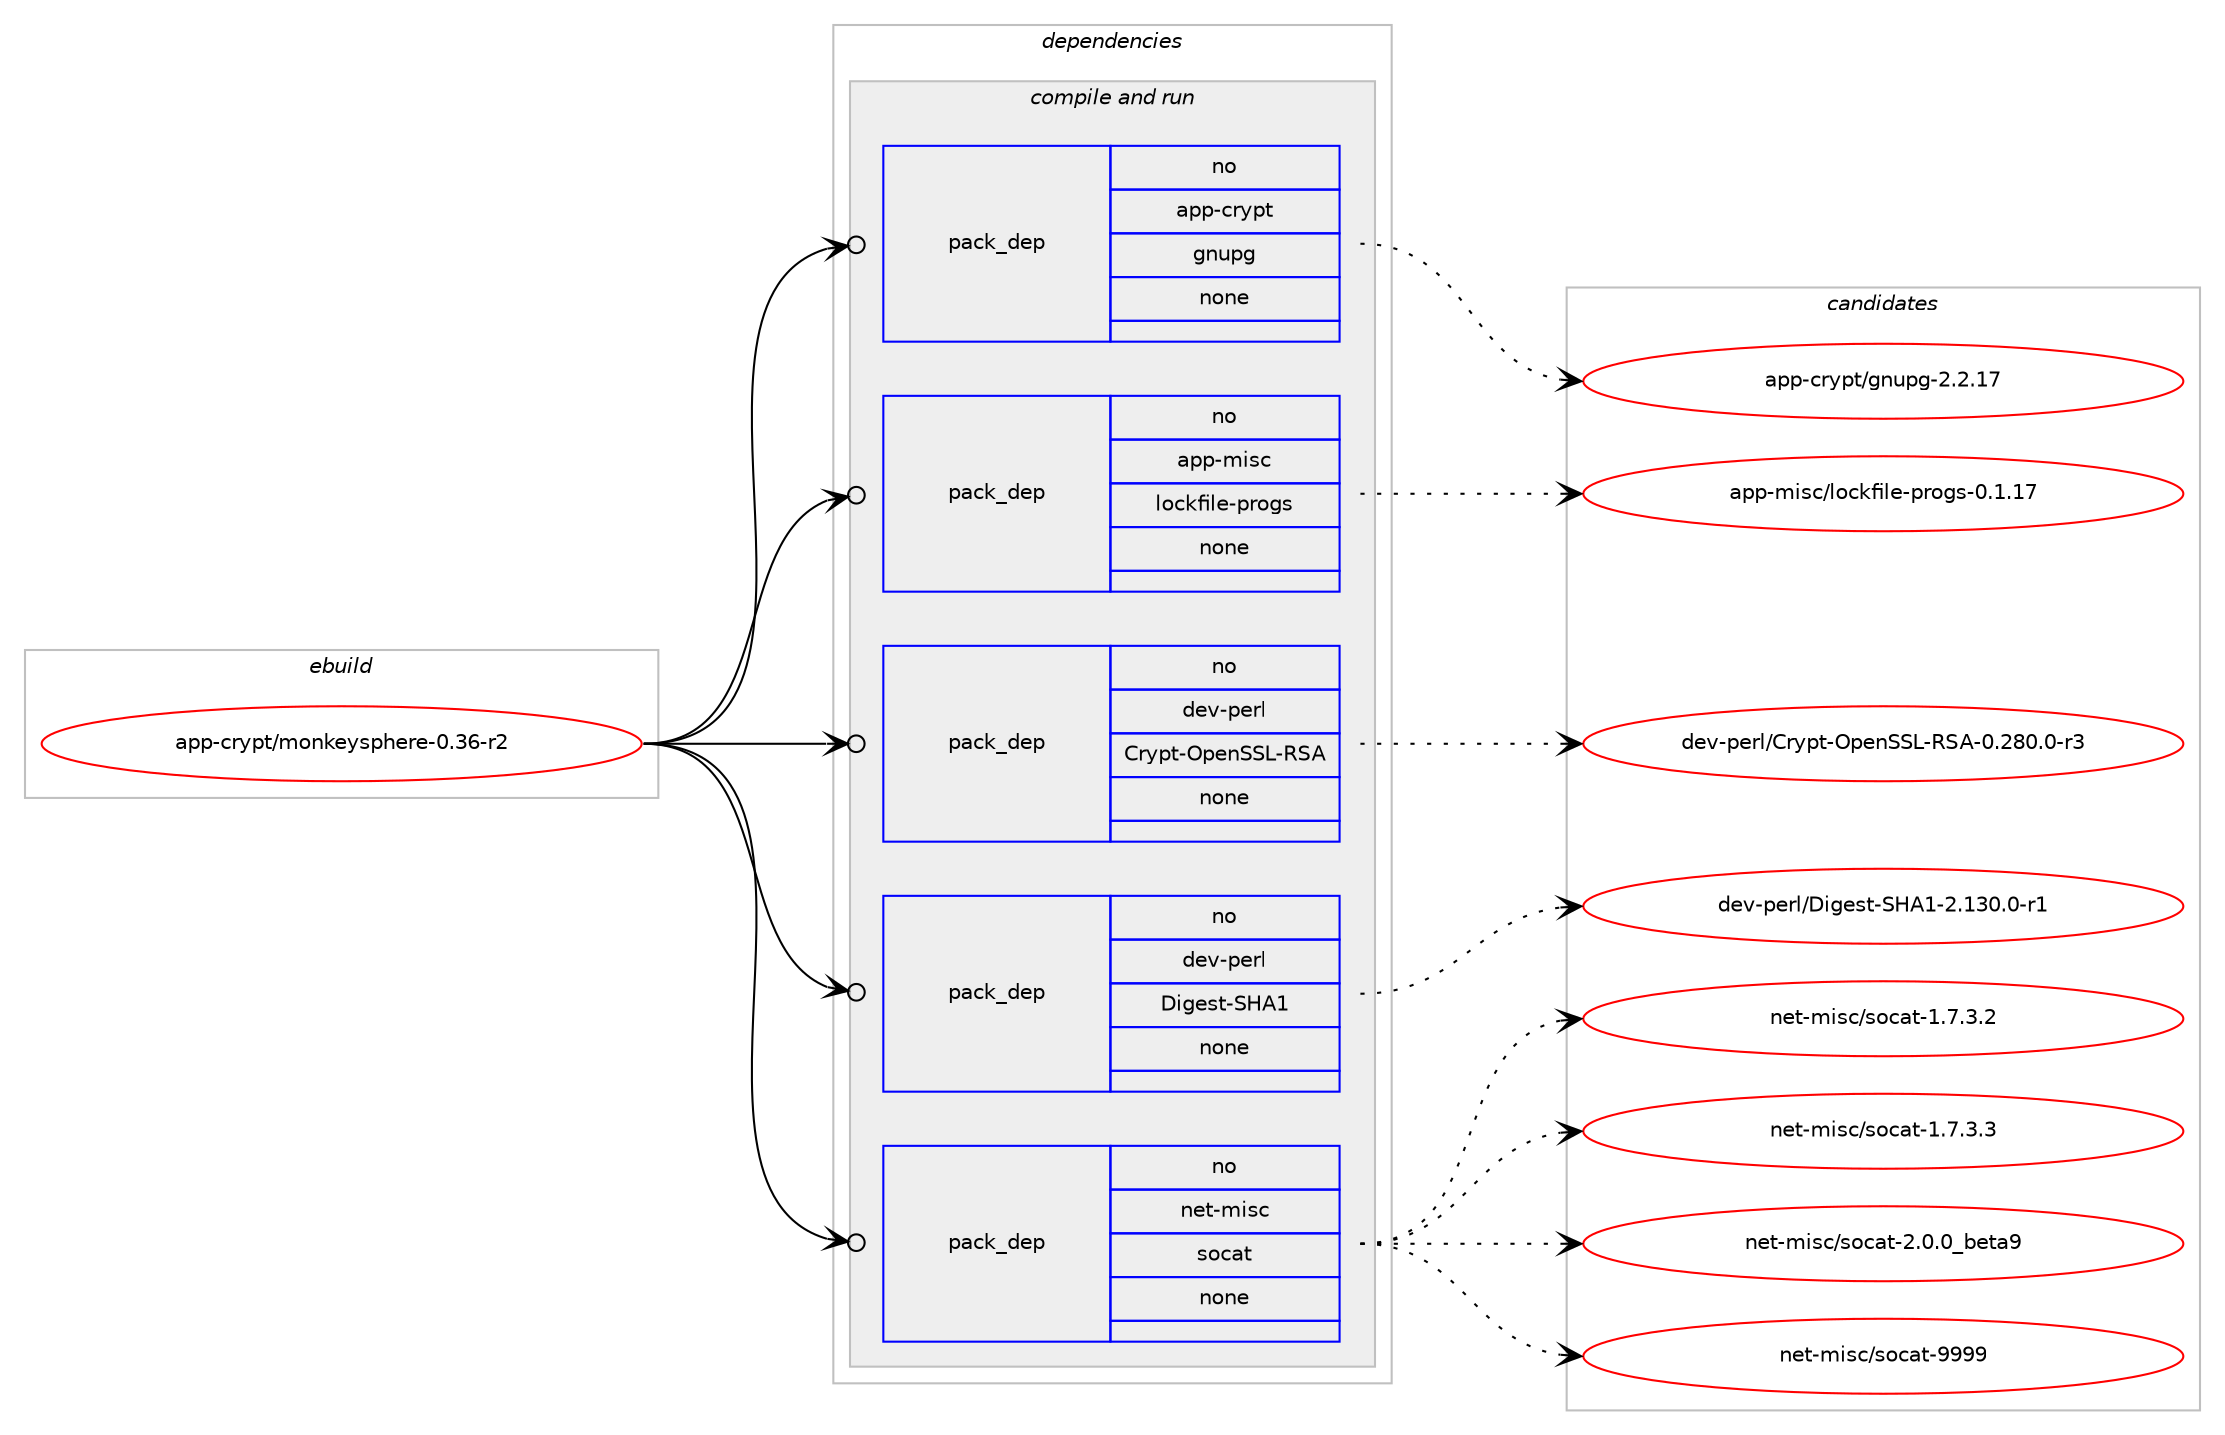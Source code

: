 digraph prolog {

# *************
# Graph options
# *************

newrank=true;
concentrate=true;
compound=true;
graph [rankdir=LR,fontname=Helvetica,fontsize=10,ranksep=1.5];#, ranksep=2.5, nodesep=0.2];
edge  [arrowhead=vee];
node  [fontname=Helvetica,fontsize=10];

# **********
# The ebuild
# **********

subgraph cluster_leftcol {
color=gray;
rank=same;
label=<<i>ebuild</i>>;
id [label="app-crypt/monkeysphere-0.36-r2", color=red, width=4, href="../app-crypt/monkeysphere-0.36-r2.svg"];
}

# ****************
# The dependencies
# ****************

subgraph cluster_midcol {
color=gray;
label=<<i>dependencies</i>>;
subgraph cluster_compile {
fillcolor="#eeeeee";
style=filled;
label=<<i>compile</i>>;
}
subgraph cluster_compileandrun {
fillcolor="#eeeeee";
style=filled;
label=<<i>compile and run</i>>;
subgraph pack354954 {
dependency477533 [label=<<TABLE BORDER="0" CELLBORDER="1" CELLSPACING="0" CELLPADDING="4" WIDTH="220"><TR><TD ROWSPAN="6" CELLPADDING="30">pack_dep</TD></TR><TR><TD WIDTH="110">no</TD></TR><TR><TD>app-crypt</TD></TR><TR><TD>gnupg</TD></TR><TR><TD>none</TD></TR><TR><TD></TD></TR></TABLE>>, shape=none, color=blue];
}
id:e -> dependency477533:w [weight=20,style="solid",arrowhead="odotvee"];
subgraph pack354955 {
dependency477534 [label=<<TABLE BORDER="0" CELLBORDER="1" CELLSPACING="0" CELLPADDING="4" WIDTH="220"><TR><TD ROWSPAN="6" CELLPADDING="30">pack_dep</TD></TR><TR><TD WIDTH="110">no</TD></TR><TR><TD>app-misc</TD></TR><TR><TD>lockfile-progs</TD></TR><TR><TD>none</TD></TR><TR><TD></TD></TR></TABLE>>, shape=none, color=blue];
}
id:e -> dependency477534:w [weight=20,style="solid",arrowhead="odotvee"];
subgraph pack354956 {
dependency477535 [label=<<TABLE BORDER="0" CELLBORDER="1" CELLSPACING="0" CELLPADDING="4" WIDTH="220"><TR><TD ROWSPAN="6" CELLPADDING="30">pack_dep</TD></TR><TR><TD WIDTH="110">no</TD></TR><TR><TD>dev-perl</TD></TR><TR><TD>Crypt-OpenSSL-RSA</TD></TR><TR><TD>none</TD></TR><TR><TD></TD></TR></TABLE>>, shape=none, color=blue];
}
id:e -> dependency477535:w [weight=20,style="solid",arrowhead="odotvee"];
subgraph pack354957 {
dependency477536 [label=<<TABLE BORDER="0" CELLBORDER="1" CELLSPACING="0" CELLPADDING="4" WIDTH="220"><TR><TD ROWSPAN="6" CELLPADDING="30">pack_dep</TD></TR><TR><TD WIDTH="110">no</TD></TR><TR><TD>dev-perl</TD></TR><TR><TD>Digest-SHA1</TD></TR><TR><TD>none</TD></TR><TR><TD></TD></TR></TABLE>>, shape=none, color=blue];
}
id:e -> dependency477536:w [weight=20,style="solid",arrowhead="odotvee"];
subgraph pack354958 {
dependency477537 [label=<<TABLE BORDER="0" CELLBORDER="1" CELLSPACING="0" CELLPADDING="4" WIDTH="220"><TR><TD ROWSPAN="6" CELLPADDING="30">pack_dep</TD></TR><TR><TD WIDTH="110">no</TD></TR><TR><TD>net-misc</TD></TR><TR><TD>socat</TD></TR><TR><TD>none</TD></TR><TR><TD></TD></TR></TABLE>>, shape=none, color=blue];
}
id:e -> dependency477537:w [weight=20,style="solid",arrowhead="odotvee"];
}
subgraph cluster_run {
fillcolor="#eeeeee";
style=filled;
label=<<i>run</i>>;
}
}

# **************
# The candidates
# **************

subgraph cluster_choices {
rank=same;
color=gray;
label=<<i>candidates</i>>;

subgraph choice354954 {
color=black;
nodesep=1;
choice9711211245991141211121164710311011711210345504650464955 [label="app-crypt/gnupg-2.2.17", color=red, width=4,href="../app-crypt/gnupg-2.2.17.svg"];
dependency477533:e -> choice9711211245991141211121164710311011711210345504650464955:w [style=dotted,weight="100"];
}
subgraph choice354955 {
color=black;
nodesep=1;
choice97112112451091051159947108111991071021051081014511211411110311545484649464955 [label="app-misc/lockfile-progs-0.1.17", color=red, width=4,href="../app-misc/lockfile-progs-0.1.17.svg"];
dependency477534:e -> choice97112112451091051159947108111991071021051081014511211411110311545484649464955:w [style=dotted,weight="100"];
}
subgraph choice354956 {
color=black;
nodesep=1;
choice10010111845112101114108476711412111211645791121011108383764582836545484650564846484511451 [label="dev-perl/Crypt-OpenSSL-RSA-0.280.0-r3", color=red, width=4,href="../dev-perl/Crypt-OpenSSL-RSA-0.280.0-r3.svg"];
dependency477535:e -> choice10010111845112101114108476711412111211645791121011108383764582836545484650564846484511451:w [style=dotted,weight="100"];
}
subgraph choice354957 {
color=black;
nodesep=1;
choice100101118451121011141084768105103101115116458372654945504649514846484511449 [label="dev-perl/Digest-SHA1-2.130.0-r1", color=red, width=4,href="../dev-perl/Digest-SHA1-2.130.0-r1.svg"];
dependency477536:e -> choice100101118451121011141084768105103101115116458372654945504649514846484511449:w [style=dotted,weight="100"];
}
subgraph choice354958 {
color=black;
nodesep=1;
choice11010111645109105115994711511199971164549465546514650 [label="net-misc/socat-1.7.3.2", color=red, width=4,href="../net-misc/socat-1.7.3.2.svg"];
choice11010111645109105115994711511199971164549465546514651 [label="net-misc/socat-1.7.3.3", color=red, width=4,href="../net-misc/socat-1.7.3.3.svg"];
choice110101116451091051159947115111999711645504648464895981011169757 [label="net-misc/socat-2.0.0_beta9", color=red, width=4,href="../net-misc/socat-2.0.0_beta9.svg"];
choice11010111645109105115994711511199971164557575757 [label="net-misc/socat-9999", color=red, width=4,href="../net-misc/socat-9999.svg"];
dependency477537:e -> choice11010111645109105115994711511199971164549465546514650:w [style=dotted,weight="100"];
dependency477537:e -> choice11010111645109105115994711511199971164549465546514651:w [style=dotted,weight="100"];
dependency477537:e -> choice110101116451091051159947115111999711645504648464895981011169757:w [style=dotted,weight="100"];
dependency477537:e -> choice11010111645109105115994711511199971164557575757:w [style=dotted,weight="100"];
}
}

}
